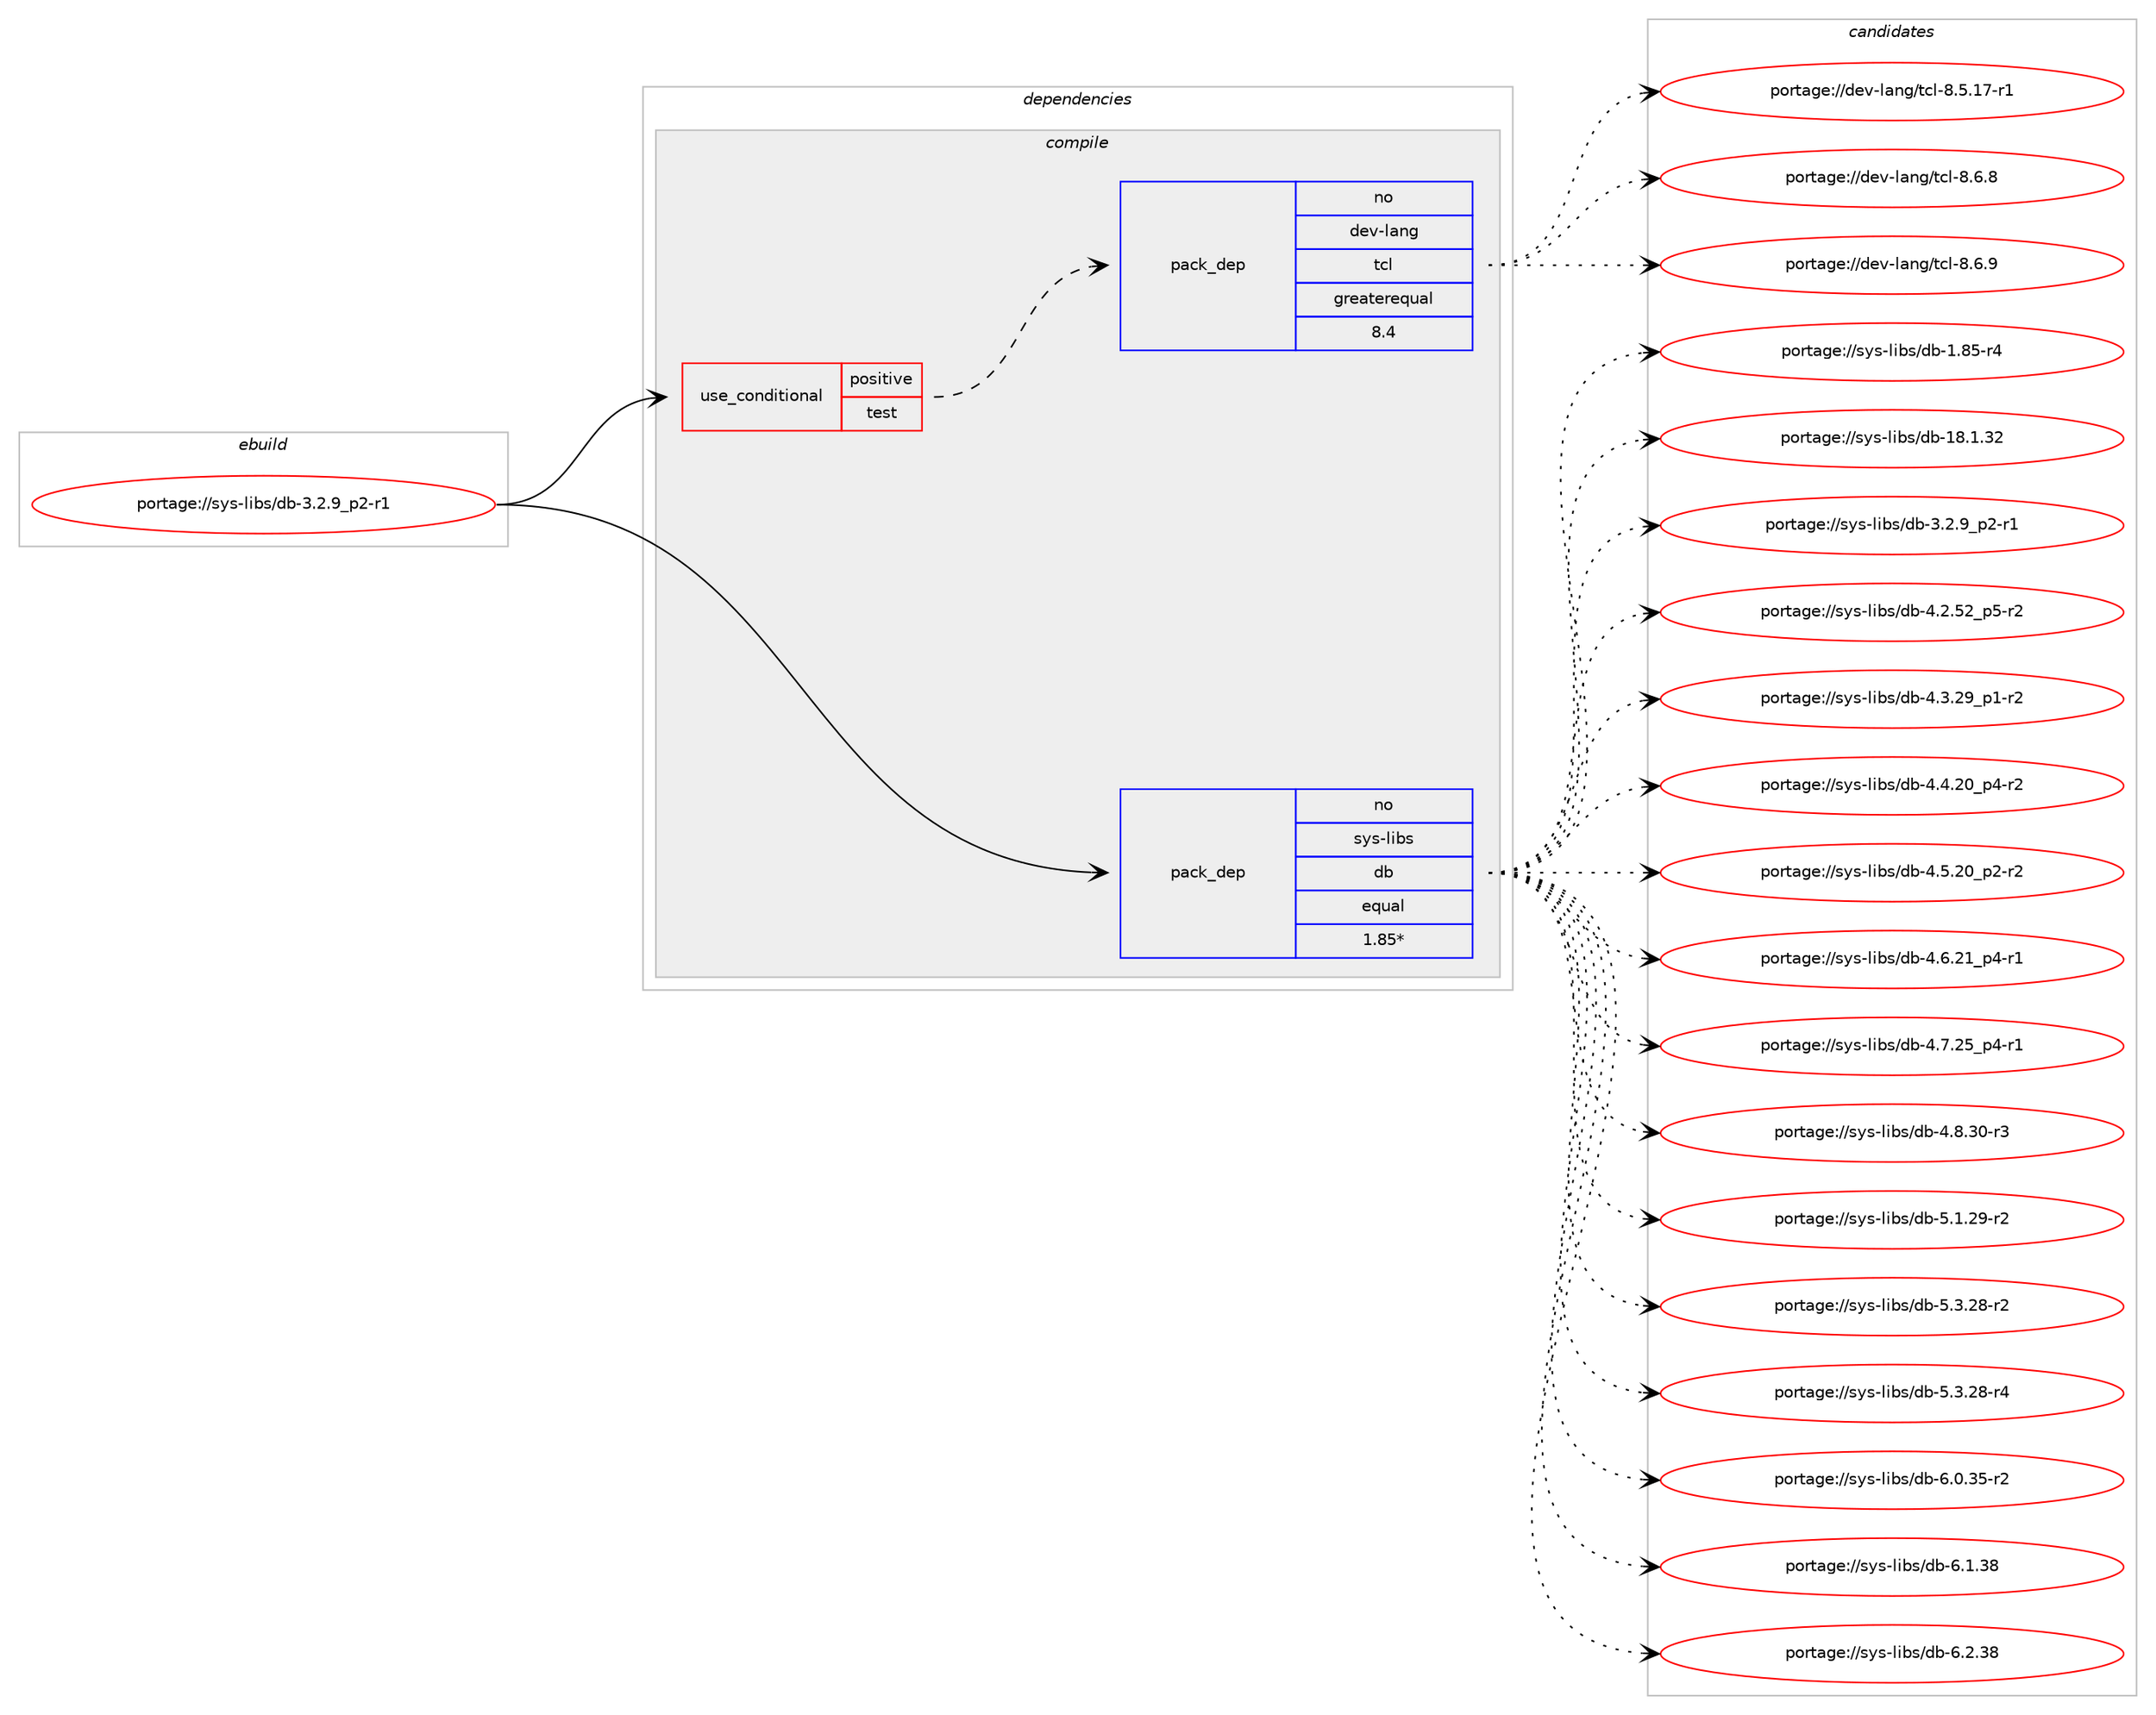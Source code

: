 digraph prolog {

# *************
# Graph options
# *************

newrank=true;
concentrate=true;
compound=true;
graph [rankdir=LR,fontname=Helvetica,fontsize=10,ranksep=1.5];#, ranksep=2.5, nodesep=0.2];
edge  [arrowhead=vee];
node  [fontname=Helvetica,fontsize=10];

# **********
# The ebuild
# **********

subgraph cluster_leftcol {
color=gray;
rank=same;
label=<<i>ebuild</i>>;
id [label="portage://sys-libs/db-3.2.9_p2-r1", color=red, width=4, href="../sys-libs/db-3.2.9_p2-r1.svg"];
}

# ****************
# The dependencies
# ****************

subgraph cluster_midcol {
color=gray;
label=<<i>dependencies</i>>;
subgraph cluster_compile {
fillcolor="#eeeeee";
style=filled;
label=<<i>compile</i>>;
subgraph cond103883 {
dependency429949 [label=<<TABLE BORDER="0" CELLBORDER="1" CELLSPACING="0" CELLPADDING="4"><TR><TD ROWSPAN="3" CELLPADDING="10">use_conditional</TD></TR><TR><TD>positive</TD></TR><TR><TD>test</TD></TR></TABLE>>, shape=none, color=red];
subgraph pack318842 {
dependency429950 [label=<<TABLE BORDER="0" CELLBORDER="1" CELLSPACING="0" CELLPADDING="4" WIDTH="220"><TR><TD ROWSPAN="6" CELLPADDING="30">pack_dep</TD></TR><TR><TD WIDTH="110">no</TD></TR><TR><TD>dev-lang</TD></TR><TR><TD>tcl</TD></TR><TR><TD>greaterequal</TD></TR><TR><TD>8.4</TD></TR></TABLE>>, shape=none, color=blue];
}
dependency429949:e -> dependency429950:w [weight=20,style="dashed",arrowhead="vee"];
}
id:e -> dependency429949:w [weight=20,style="solid",arrowhead="vee"];
subgraph pack318843 {
dependency429951 [label=<<TABLE BORDER="0" CELLBORDER="1" CELLSPACING="0" CELLPADDING="4" WIDTH="220"><TR><TD ROWSPAN="6" CELLPADDING="30">pack_dep</TD></TR><TR><TD WIDTH="110">no</TD></TR><TR><TD>sys-libs</TD></TR><TR><TD>db</TD></TR><TR><TD>equal</TD></TR><TR><TD>1.85*</TD></TR></TABLE>>, shape=none, color=blue];
}
id:e -> dependency429951:w [weight=20,style="solid",arrowhead="vee"];
}
subgraph cluster_compileandrun {
fillcolor="#eeeeee";
style=filled;
label=<<i>compile and run</i>>;
}
subgraph cluster_run {
fillcolor="#eeeeee";
style=filled;
label=<<i>run</i>>;
}
}

# **************
# The candidates
# **************

subgraph cluster_choices {
rank=same;
color=gray;
label=<<i>candidates</i>>;

subgraph choice318842 {
color=black;
nodesep=1;
choiceportage10010111845108971101034711699108455646534649554511449 [label="portage://dev-lang/tcl-8.5.17-r1", color=red, width=4,href="../dev-lang/tcl-8.5.17-r1.svg"];
choiceportage10010111845108971101034711699108455646544656 [label="portage://dev-lang/tcl-8.6.8", color=red, width=4,href="../dev-lang/tcl-8.6.8.svg"];
choiceportage10010111845108971101034711699108455646544657 [label="portage://dev-lang/tcl-8.6.9", color=red, width=4,href="../dev-lang/tcl-8.6.9.svg"];
dependency429950:e -> choiceportage10010111845108971101034711699108455646534649554511449:w [style=dotted,weight="100"];
dependency429950:e -> choiceportage10010111845108971101034711699108455646544656:w [style=dotted,weight="100"];
dependency429950:e -> choiceportage10010111845108971101034711699108455646544657:w [style=dotted,weight="100"];
}
subgraph choice318843 {
color=black;
nodesep=1;
choiceportage1151211154510810598115471009845494656534511452 [label="portage://sys-libs/db-1.85-r4", color=red, width=4,href="../sys-libs/db-1.85-r4.svg"];
choiceportage115121115451081059811547100984549564649465150 [label="portage://sys-libs/db-18.1.32", color=red, width=4,href="../sys-libs/db-18.1.32.svg"];
choiceportage1151211154510810598115471009845514650465795112504511449 [label="portage://sys-libs/db-3.2.9_p2-r1", color=red, width=4,href="../sys-libs/db-3.2.9_p2-r1.svg"];
choiceportage115121115451081059811547100984552465046535095112534511450 [label="portage://sys-libs/db-4.2.52_p5-r2", color=red, width=4,href="../sys-libs/db-4.2.52_p5-r2.svg"];
choiceportage115121115451081059811547100984552465146505795112494511450 [label="portage://sys-libs/db-4.3.29_p1-r2", color=red, width=4,href="../sys-libs/db-4.3.29_p1-r2.svg"];
choiceportage115121115451081059811547100984552465246504895112524511450 [label="portage://sys-libs/db-4.4.20_p4-r2", color=red, width=4,href="../sys-libs/db-4.4.20_p4-r2.svg"];
choiceportage115121115451081059811547100984552465346504895112504511450 [label="portage://sys-libs/db-4.5.20_p2-r2", color=red, width=4,href="../sys-libs/db-4.5.20_p2-r2.svg"];
choiceportage115121115451081059811547100984552465446504995112524511449 [label="portage://sys-libs/db-4.6.21_p4-r1", color=red, width=4,href="../sys-libs/db-4.6.21_p4-r1.svg"];
choiceportage115121115451081059811547100984552465546505395112524511449 [label="portage://sys-libs/db-4.7.25_p4-r1", color=red, width=4,href="../sys-libs/db-4.7.25_p4-r1.svg"];
choiceportage11512111545108105981154710098455246564651484511451 [label="portage://sys-libs/db-4.8.30-r3", color=red, width=4,href="../sys-libs/db-4.8.30-r3.svg"];
choiceportage11512111545108105981154710098455346494650574511450 [label="portage://sys-libs/db-5.1.29-r2", color=red, width=4,href="../sys-libs/db-5.1.29-r2.svg"];
choiceportage11512111545108105981154710098455346514650564511450 [label="portage://sys-libs/db-5.3.28-r2", color=red, width=4,href="../sys-libs/db-5.3.28-r2.svg"];
choiceportage11512111545108105981154710098455346514650564511452 [label="portage://sys-libs/db-5.3.28-r4", color=red, width=4,href="../sys-libs/db-5.3.28-r4.svg"];
choiceportage11512111545108105981154710098455446484651534511450 [label="portage://sys-libs/db-6.0.35-r2", color=red, width=4,href="../sys-libs/db-6.0.35-r2.svg"];
choiceportage1151211154510810598115471009845544649465156 [label="portage://sys-libs/db-6.1.38", color=red, width=4,href="../sys-libs/db-6.1.38.svg"];
choiceportage1151211154510810598115471009845544650465156 [label="portage://sys-libs/db-6.2.38", color=red, width=4,href="../sys-libs/db-6.2.38.svg"];
dependency429951:e -> choiceportage1151211154510810598115471009845494656534511452:w [style=dotted,weight="100"];
dependency429951:e -> choiceportage115121115451081059811547100984549564649465150:w [style=dotted,weight="100"];
dependency429951:e -> choiceportage1151211154510810598115471009845514650465795112504511449:w [style=dotted,weight="100"];
dependency429951:e -> choiceportage115121115451081059811547100984552465046535095112534511450:w [style=dotted,weight="100"];
dependency429951:e -> choiceportage115121115451081059811547100984552465146505795112494511450:w [style=dotted,weight="100"];
dependency429951:e -> choiceportage115121115451081059811547100984552465246504895112524511450:w [style=dotted,weight="100"];
dependency429951:e -> choiceportage115121115451081059811547100984552465346504895112504511450:w [style=dotted,weight="100"];
dependency429951:e -> choiceportage115121115451081059811547100984552465446504995112524511449:w [style=dotted,weight="100"];
dependency429951:e -> choiceportage115121115451081059811547100984552465546505395112524511449:w [style=dotted,weight="100"];
dependency429951:e -> choiceportage11512111545108105981154710098455246564651484511451:w [style=dotted,weight="100"];
dependency429951:e -> choiceportage11512111545108105981154710098455346494650574511450:w [style=dotted,weight="100"];
dependency429951:e -> choiceportage11512111545108105981154710098455346514650564511450:w [style=dotted,weight="100"];
dependency429951:e -> choiceportage11512111545108105981154710098455346514650564511452:w [style=dotted,weight="100"];
dependency429951:e -> choiceportage11512111545108105981154710098455446484651534511450:w [style=dotted,weight="100"];
dependency429951:e -> choiceportage1151211154510810598115471009845544649465156:w [style=dotted,weight="100"];
dependency429951:e -> choiceportage1151211154510810598115471009845544650465156:w [style=dotted,weight="100"];
}
}

}

